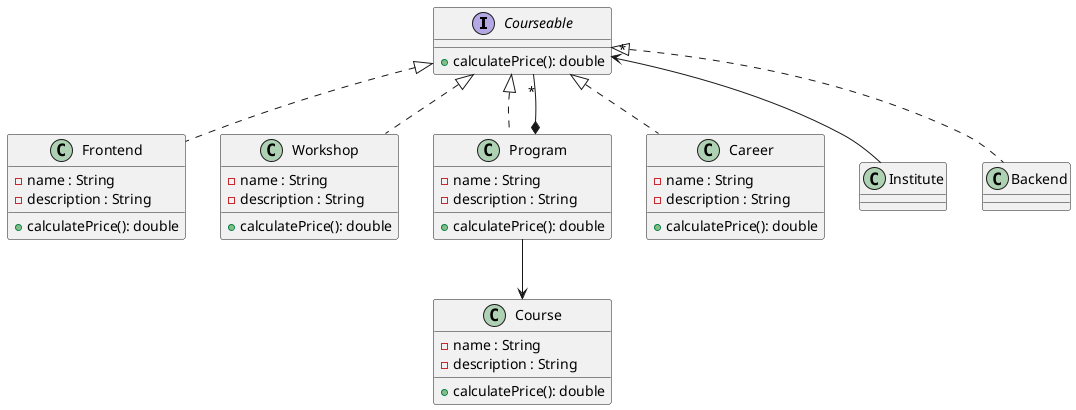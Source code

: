@startuml


interface Courseable{
+ calculatePrice(): double
}

class Frontend{
- name : String
- description : String
+ calculatePrice(): double
}

class Course{
- name : String
- description : String
+ calculatePrice(): double
}

class Workshop{
- name : String
- description : String
+ calculatePrice(): double
}

class Program{
- name : String
- description : String
+ calculatePrice(): double
}

class Career{
- name : String
- description : String
+ calculatePrice(): double
}

class Institute{

}

Courseable <|.. Frontend
Courseable <|.. Career
Courseable <|.. Workshop
Courseable <|.. Backend
Courseable <|.. Program
Courseable "*" --* Program
Courseable "*" <-- Institute
Program --> Course





@enduml